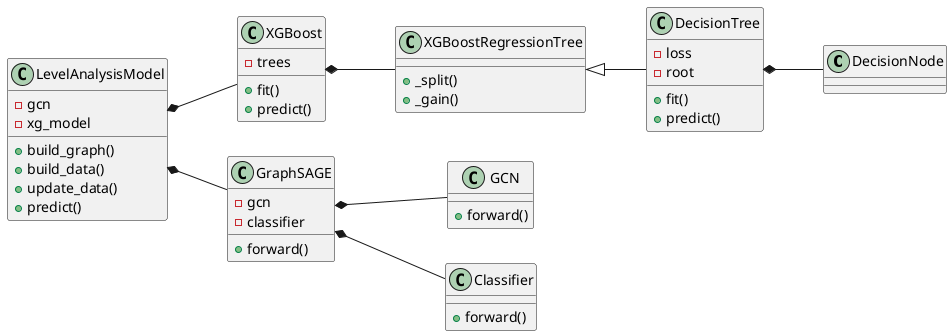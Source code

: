 @startuml
skinparam rectangle<<behavior>> {
	roundCorner 25
}
left to right direction
class DecisionNode{}
class DecisionTree{
    - loss
    - root
    + fit()
    + predict()
}
class XGBoostRegressionTree{
    + _split()
    + _gain()
}
class XGBoost{
    - trees
    + fit()
    + predict()
}
class GCN{
    + forward()
}
class Classifier{
    + forward()
}
class GraphSAGE{
    - gcn
    - classifier
    + forward()
}

class LevelAnalysisModel{
    - gcn
    - xg_model
    + build_graph()
    + build_data()
    + update_data()
    + predict()
}

DecisionTree *-- DecisionNode
XGBoostRegressionTree <|-- DecisionTree
XGBoost *-- XGBoostRegressionTree
GraphSAGE *-- GCN
GraphSAGE *-- Classifier
LevelAnalysisModel *-- XGBoost
LevelAnalysisModel *-- GraphSAGE
@enduml
